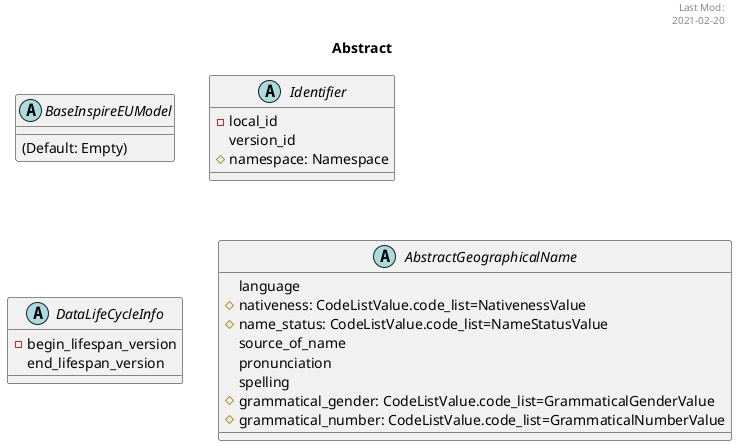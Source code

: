@startuml abstract

title
<b>Abstract</b>
end title

right header
 Last Mod:
2021-02-20
endheader


abstract BaseInspireEUModel {
    (Default: Empty)
}

abstract Identifier{
    - local_id
    version_id
    # namespace: Namespace
}

abstract DataLifeCycleInfo{
    - begin_lifespan_version
    end_lifespan_version

}


abstract AbstractGeographicalName{
    language
    # nativeness: CodeListValue.code_list=NativenessValue
    # name_status: CodeListValue.code_list=NameStatusValue
    source_of_name
    pronunciation
    spelling
    # grammatical_gender: CodeListValue.code_list=GrammaticalGenderValue
    # grammatical_number: CodeListValue.code_list=GrammaticalNumberValue
}

'AbstractGeographicalName }-- CodeListValue : nativeness
'AbstractGeographicalName }-- CodeListValue : name_status
'AbstractGeographicalName }-- CodeListValue : grammatical_gender
'AbstractGeographicalName }-- CodeListValue : grammatical_number
@enduml
